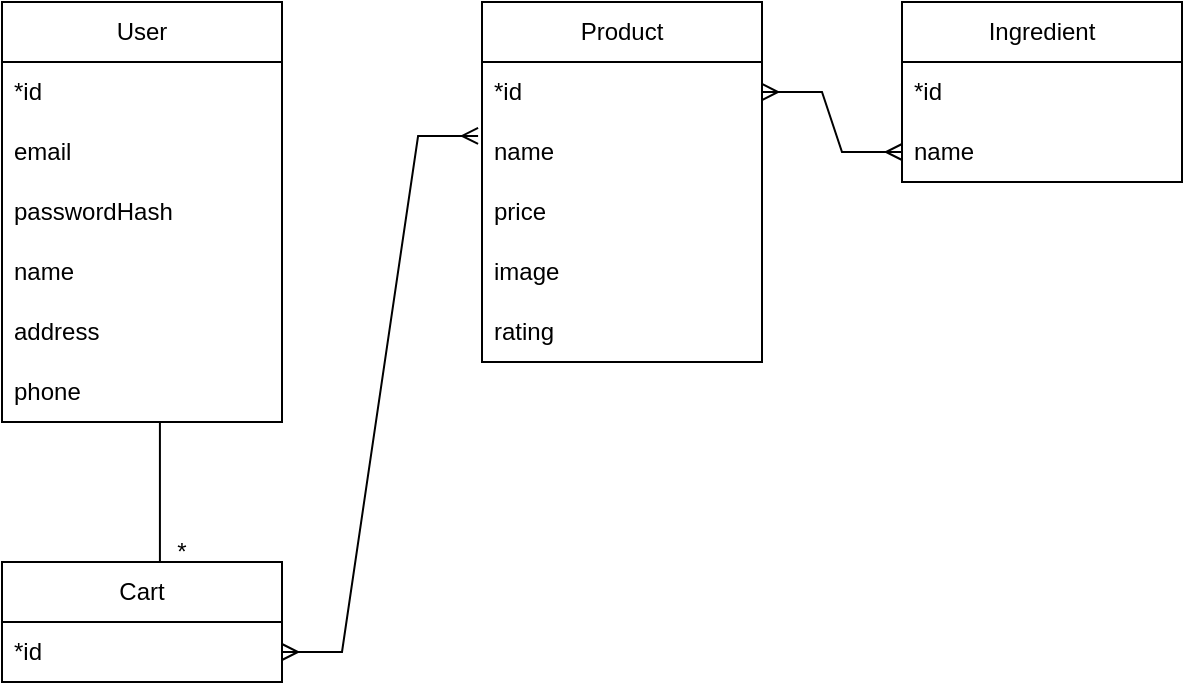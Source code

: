 <mxfile version="27.1.1" pages="2">
  <diagram name="Страница — 1" id="wAlhWeN0OH6Qsw3ty08d">
    <mxGraphModel dx="1426" dy="796" grid="1" gridSize="10" guides="1" tooltips="1" connect="1" arrows="1" fold="1" page="1" pageScale="1" pageWidth="827" pageHeight="1169" math="0" shadow="0">
      <root>
        <mxCell id="0" />
        <mxCell id="1" parent="0" />
        <mxCell id="Yz_bVIn6H3fsKeuEpGRy-1" value="User" style="swimlane;fontStyle=0;childLayout=stackLayout;horizontal=1;startSize=30;horizontalStack=0;resizeParent=1;resizeParentMax=0;resizeLast=0;collapsible=1;marginBottom=0;whiteSpace=wrap;html=1;shadow=0;" vertex="1" parent="1">
          <mxGeometry x="150" y="250" width="140" height="210" as="geometry" />
        </mxCell>
        <mxCell id="Yz_bVIn6H3fsKeuEpGRy-2" value="*id" style="text;strokeColor=none;fillColor=none;align=left;verticalAlign=middle;spacingLeft=4;spacingRight=4;overflow=hidden;points=[[0,0.5],[1,0.5]];portConstraint=eastwest;rotatable=0;whiteSpace=wrap;html=1;" vertex="1" parent="Yz_bVIn6H3fsKeuEpGRy-1">
          <mxGeometry y="30" width="140" height="30" as="geometry" />
        </mxCell>
        <mxCell id="Yz_bVIn6H3fsKeuEpGRy-3" value="email" style="text;strokeColor=none;fillColor=none;align=left;verticalAlign=middle;spacingLeft=4;spacingRight=4;overflow=hidden;points=[[0,0.5],[1,0.5]];portConstraint=eastwest;rotatable=0;whiteSpace=wrap;html=1;" vertex="1" parent="Yz_bVIn6H3fsKeuEpGRy-1">
          <mxGeometry y="60" width="140" height="30" as="geometry" />
        </mxCell>
        <mxCell id="Yz_bVIn6H3fsKeuEpGRy-4" value="passwordHash" style="text;strokeColor=none;fillColor=none;align=left;verticalAlign=middle;spacingLeft=4;spacingRight=4;overflow=hidden;points=[[0,0.5],[1,0.5]];portConstraint=eastwest;rotatable=0;whiteSpace=wrap;html=1;" vertex="1" parent="Yz_bVIn6H3fsKeuEpGRy-1">
          <mxGeometry y="90" width="140" height="30" as="geometry" />
        </mxCell>
        <mxCell id="Yz_bVIn6H3fsKeuEpGRy-5" value="name" style="text;strokeColor=none;fillColor=none;align=left;verticalAlign=middle;spacingLeft=4;spacingRight=4;overflow=hidden;points=[[0,0.5],[1,0.5]];portConstraint=eastwest;rotatable=0;whiteSpace=wrap;html=1;" vertex="1" parent="Yz_bVIn6H3fsKeuEpGRy-1">
          <mxGeometry y="120" width="140" height="30" as="geometry" />
        </mxCell>
        <mxCell id="Yz_bVIn6H3fsKeuEpGRy-6" value="address" style="text;strokeColor=none;fillColor=none;align=left;verticalAlign=middle;spacingLeft=4;spacingRight=4;overflow=hidden;points=[[0,0.5],[1,0.5]];portConstraint=eastwest;rotatable=0;whiteSpace=wrap;html=1;" vertex="1" parent="Yz_bVIn6H3fsKeuEpGRy-1">
          <mxGeometry y="150" width="140" height="30" as="geometry" />
        </mxCell>
        <mxCell id="Yz_bVIn6H3fsKeuEpGRy-7" value="phone" style="text;strokeColor=none;fillColor=none;align=left;verticalAlign=middle;spacingLeft=4;spacingRight=4;overflow=hidden;points=[[0,0.5],[1,0.5]];portConstraint=eastwest;rotatable=0;whiteSpace=wrap;html=1;" vertex="1" parent="Yz_bVIn6H3fsKeuEpGRy-1">
          <mxGeometry y="180" width="140" height="30" as="geometry" />
        </mxCell>
        <mxCell id="Yz_bVIn6H3fsKeuEpGRy-8" value="Product" style="swimlane;fontStyle=0;childLayout=stackLayout;horizontal=1;startSize=30;horizontalStack=0;resizeParent=1;resizeParentMax=0;resizeLast=0;collapsible=1;marginBottom=0;whiteSpace=wrap;html=1;" vertex="1" parent="1">
          <mxGeometry x="390" y="250" width="140" height="180" as="geometry" />
        </mxCell>
        <mxCell id="Yz_bVIn6H3fsKeuEpGRy-9" value="*id" style="text;strokeColor=none;fillColor=none;align=left;verticalAlign=middle;spacingLeft=4;spacingRight=4;overflow=hidden;points=[[0,0.5],[1,0.5]];portConstraint=eastwest;rotatable=0;whiteSpace=wrap;html=1;" vertex="1" parent="Yz_bVIn6H3fsKeuEpGRy-8">
          <mxGeometry y="30" width="140" height="30" as="geometry" />
        </mxCell>
        <mxCell id="Yz_bVIn6H3fsKeuEpGRy-10" value="name" style="text;strokeColor=none;fillColor=none;align=left;verticalAlign=middle;spacingLeft=4;spacingRight=4;overflow=hidden;points=[[0,0.5],[1,0.5]];portConstraint=eastwest;rotatable=0;whiteSpace=wrap;html=1;" vertex="1" parent="Yz_bVIn6H3fsKeuEpGRy-8">
          <mxGeometry y="60" width="140" height="30" as="geometry" />
        </mxCell>
        <mxCell id="Yz_bVIn6H3fsKeuEpGRy-11" value="price" style="text;strokeColor=none;fillColor=none;align=left;verticalAlign=middle;spacingLeft=4;spacingRight=4;overflow=hidden;points=[[0,0.5],[1,0.5]];portConstraint=eastwest;rotatable=0;whiteSpace=wrap;html=1;" vertex="1" parent="Yz_bVIn6H3fsKeuEpGRy-8">
          <mxGeometry y="90" width="140" height="30" as="geometry" />
        </mxCell>
        <mxCell id="6AQ2TJbqIioaMqW5hmTo-1" value="image" style="text;strokeColor=none;fillColor=none;align=left;verticalAlign=middle;spacingLeft=4;spacingRight=4;overflow=hidden;points=[[0,0.5],[1,0.5]];portConstraint=eastwest;rotatable=0;whiteSpace=wrap;html=1;" vertex="1" parent="Yz_bVIn6H3fsKeuEpGRy-8">
          <mxGeometry y="120" width="140" height="30" as="geometry" />
        </mxCell>
        <mxCell id="6AQ2TJbqIioaMqW5hmTo-2" value="rating" style="text;strokeColor=none;fillColor=none;align=left;verticalAlign=middle;spacingLeft=4;spacingRight=4;overflow=hidden;points=[[0,0.5],[1,0.5]];portConstraint=eastwest;rotatable=0;whiteSpace=wrap;html=1;" vertex="1" parent="Yz_bVIn6H3fsKeuEpGRy-8">
          <mxGeometry y="150" width="140" height="30" as="geometry" />
        </mxCell>
        <mxCell id="Yz_bVIn6H3fsKeuEpGRy-12" value="Ingredient" style="swimlane;fontStyle=0;childLayout=stackLayout;horizontal=1;startSize=30;horizontalStack=0;resizeParent=1;resizeParentMax=0;resizeLast=0;collapsible=1;marginBottom=0;whiteSpace=wrap;html=1;" vertex="1" parent="1">
          <mxGeometry x="600" y="250" width="140" height="90" as="geometry" />
        </mxCell>
        <mxCell id="Yz_bVIn6H3fsKeuEpGRy-13" value="*id" style="text;strokeColor=none;fillColor=none;align=left;verticalAlign=middle;spacingLeft=4;spacingRight=4;overflow=hidden;points=[[0,0.5],[1,0.5]];portConstraint=eastwest;rotatable=0;whiteSpace=wrap;html=1;" vertex="1" parent="Yz_bVIn6H3fsKeuEpGRy-12">
          <mxGeometry y="30" width="140" height="30" as="geometry" />
        </mxCell>
        <mxCell id="Yz_bVIn6H3fsKeuEpGRy-14" value="name" style="text;strokeColor=none;fillColor=none;align=left;verticalAlign=middle;spacingLeft=4;spacingRight=4;overflow=hidden;points=[[0,0.5],[1,0.5]];portConstraint=eastwest;rotatable=0;whiteSpace=wrap;html=1;" vertex="1" parent="Yz_bVIn6H3fsKeuEpGRy-12">
          <mxGeometry y="60" width="140" height="30" as="geometry" />
        </mxCell>
        <mxCell id="Yz_bVIn6H3fsKeuEpGRy-15" value="Cart" style="swimlane;fontStyle=0;childLayout=stackLayout;horizontal=1;startSize=30;horizontalStack=0;resizeParent=1;resizeParentMax=0;resizeLast=0;collapsible=1;marginBottom=0;whiteSpace=wrap;html=1;" vertex="1" parent="1">
          <mxGeometry x="150" y="530" width="140" height="60" as="geometry" />
        </mxCell>
        <mxCell id="Yz_bVIn6H3fsKeuEpGRy-16" value="*id" style="text;strokeColor=none;fillColor=none;align=left;verticalAlign=middle;spacingLeft=4;spacingRight=4;overflow=hidden;points=[[0,0.5],[1,0.5]];portConstraint=eastwest;rotatable=0;whiteSpace=wrap;html=1;" vertex="1" parent="Yz_bVIn6H3fsKeuEpGRy-15">
          <mxGeometry y="30" width="140" height="30" as="geometry" />
        </mxCell>
        <mxCell id="Yz_bVIn6H3fsKeuEpGRy-18" value="" style="endArrow=none;html=1;rounded=0;exitX=0.564;exitY=0;exitDx=0;exitDy=0;exitPerimeter=0;entryX=0.564;entryY=1;entryDx=0;entryDy=0;entryPerimeter=0;" edge="1" parent="1" source="Yz_bVIn6H3fsKeuEpGRy-15" target="Yz_bVIn6H3fsKeuEpGRy-7">
          <mxGeometry width="50" height="50" relative="1" as="geometry">
            <mxPoint x="230" y="520" as="sourcePoint" />
            <mxPoint x="226" y="460" as="targetPoint" />
          </mxGeometry>
        </mxCell>
        <mxCell id="Yz_bVIn6H3fsKeuEpGRy-21" value="" style="edgeStyle=entityRelationEdgeStyle;fontSize=12;html=1;endArrow=ERmany;startArrow=ERmany;rounded=0;exitX=1;exitY=0.5;exitDx=0;exitDy=0;entryX=-0.014;entryY=0.233;entryDx=0;entryDy=0;entryPerimeter=0;" edge="1" parent="1" source="Yz_bVIn6H3fsKeuEpGRy-16" target="Yz_bVIn6H3fsKeuEpGRy-10">
          <mxGeometry width="100" height="100" relative="1" as="geometry">
            <mxPoint x="370" y="520" as="sourcePoint" />
            <mxPoint x="470" y="420" as="targetPoint" />
          </mxGeometry>
        </mxCell>
        <mxCell id="CCHoUn_4gSJv00GIxwxm-1" value="" style="edgeStyle=entityRelationEdgeStyle;fontSize=12;html=1;endArrow=ERmany;startArrow=ERmany;rounded=0;entryX=0;entryY=0.5;entryDx=0;entryDy=0;exitX=1;exitY=0.5;exitDx=0;exitDy=0;" edge="1" parent="1" source="Yz_bVIn6H3fsKeuEpGRy-9" target="Yz_bVIn6H3fsKeuEpGRy-14">
          <mxGeometry width="100" height="100" relative="1" as="geometry">
            <mxPoint x="360" y="500" as="sourcePoint" />
            <mxPoint x="460" y="400" as="targetPoint" />
          </mxGeometry>
        </mxCell>
        <mxCell id="4IJTc8bza7SG5bcJzypR-1" value="*" style="text;html=1;align=center;verticalAlign=middle;whiteSpace=wrap;rounded=0;" vertex="1" parent="1">
          <mxGeometry x="210" y="510" width="60" height="30" as="geometry" />
        </mxCell>
      </root>
    </mxGraphModel>
  </diagram>
  <diagram id="grhsXxufF0jRYLc6HCD2" name="Страница — 2">
    <mxGraphModel dx="1426" dy="796" grid="1" gridSize="10" guides="1" tooltips="1" connect="1" arrows="1" fold="1" page="1" pageScale="1" pageWidth="827" pageHeight="1169" math="0" shadow="0">
      <root>
        <mxCell id="0" />
        <mxCell id="1" parent="0" />
        <mxCell id="Uo1yMfhNl0HHkxEWDvfn-1" value="User" style="swimlane;fontStyle=0;childLayout=stackLayout;horizontal=1;startSize=30;horizontalStack=0;resizeParent=1;resizeParentMax=0;resizeLast=0;collapsible=1;marginBottom=0;whiteSpace=wrap;html=1;shadow=0;" vertex="1" parent="1">
          <mxGeometry x="140" y="190" width="140" height="210" as="geometry" />
        </mxCell>
        <mxCell id="Uo1yMfhNl0HHkxEWDvfn-2" value="*id" style="text;strokeColor=none;fillColor=none;align=left;verticalAlign=middle;spacingLeft=4;spacingRight=4;overflow=hidden;points=[[0,0.5],[1,0.5]];portConstraint=eastwest;rotatable=0;whiteSpace=wrap;html=1;" vertex="1" parent="Uo1yMfhNl0HHkxEWDvfn-1">
          <mxGeometry y="30" width="140" height="30" as="geometry" />
        </mxCell>
        <mxCell id="Uo1yMfhNl0HHkxEWDvfn-3" value="email" style="text;strokeColor=none;fillColor=none;align=left;verticalAlign=middle;spacingLeft=4;spacingRight=4;overflow=hidden;points=[[0,0.5],[1,0.5]];portConstraint=eastwest;rotatable=0;whiteSpace=wrap;html=1;" vertex="1" parent="Uo1yMfhNl0HHkxEWDvfn-1">
          <mxGeometry y="60" width="140" height="30" as="geometry" />
        </mxCell>
        <mxCell id="Uo1yMfhNl0HHkxEWDvfn-4" value="passwordHash" style="text;strokeColor=none;fillColor=none;align=left;verticalAlign=middle;spacingLeft=4;spacingRight=4;overflow=hidden;points=[[0,0.5],[1,0.5]];portConstraint=eastwest;rotatable=0;whiteSpace=wrap;html=1;" vertex="1" parent="Uo1yMfhNl0HHkxEWDvfn-1">
          <mxGeometry y="90" width="140" height="30" as="geometry" />
        </mxCell>
        <mxCell id="Uo1yMfhNl0HHkxEWDvfn-5" value="name" style="text;strokeColor=none;fillColor=none;align=left;verticalAlign=middle;spacingLeft=4;spacingRight=4;overflow=hidden;points=[[0,0.5],[1,0.5]];portConstraint=eastwest;rotatable=0;whiteSpace=wrap;html=1;" vertex="1" parent="Uo1yMfhNl0HHkxEWDvfn-1">
          <mxGeometry y="120" width="140" height="30" as="geometry" />
        </mxCell>
        <mxCell id="Uo1yMfhNl0HHkxEWDvfn-6" value="address" style="text;strokeColor=none;fillColor=none;align=left;verticalAlign=middle;spacingLeft=4;spacingRight=4;overflow=hidden;points=[[0,0.5],[1,0.5]];portConstraint=eastwest;rotatable=0;whiteSpace=wrap;html=1;" vertex="1" parent="Uo1yMfhNl0HHkxEWDvfn-1">
          <mxGeometry y="150" width="140" height="30" as="geometry" />
        </mxCell>
        <mxCell id="Uo1yMfhNl0HHkxEWDvfn-7" value="phone" style="text;strokeColor=none;fillColor=none;align=left;verticalAlign=middle;spacingLeft=4;spacingRight=4;overflow=hidden;points=[[0,0.5],[1,0.5]];portConstraint=eastwest;rotatable=0;whiteSpace=wrap;html=1;" vertex="1" parent="Uo1yMfhNl0HHkxEWDvfn-1">
          <mxGeometry y="180" width="140" height="30" as="geometry" />
        </mxCell>
        <mxCell id="Uo1yMfhNl0HHkxEWDvfn-8" value="Product" style="swimlane;fontStyle=0;childLayout=stackLayout;horizontal=1;startSize=30;horizontalStack=0;resizeParent=1;resizeParentMax=0;resizeLast=0;collapsible=1;marginBottom=0;whiteSpace=wrap;html=1;" vertex="1" parent="1">
          <mxGeometry x="380" y="190" width="140" height="180" as="geometry" />
        </mxCell>
        <mxCell id="Uo1yMfhNl0HHkxEWDvfn-9" value="*id" style="text;strokeColor=none;fillColor=none;align=left;verticalAlign=middle;spacingLeft=4;spacingRight=4;overflow=hidden;points=[[0,0.5],[1,0.5]];portConstraint=eastwest;rotatable=0;whiteSpace=wrap;html=1;" vertex="1" parent="Uo1yMfhNl0HHkxEWDvfn-8">
          <mxGeometry y="30" width="140" height="30" as="geometry" />
        </mxCell>
        <mxCell id="Uo1yMfhNl0HHkxEWDvfn-10" value="name" style="text;strokeColor=none;fillColor=none;align=left;verticalAlign=middle;spacingLeft=4;spacingRight=4;overflow=hidden;points=[[0,0.5],[1,0.5]];portConstraint=eastwest;rotatable=0;whiteSpace=wrap;html=1;" vertex="1" parent="Uo1yMfhNl0HHkxEWDvfn-8">
          <mxGeometry y="60" width="140" height="30" as="geometry" />
        </mxCell>
        <mxCell id="Uo1yMfhNl0HHkxEWDvfn-11" value="price" style="text;strokeColor=none;fillColor=none;align=left;verticalAlign=middle;spacingLeft=4;spacingRight=4;overflow=hidden;points=[[0,0.5],[1,0.5]];portConstraint=eastwest;rotatable=0;whiteSpace=wrap;html=1;" vertex="1" parent="Uo1yMfhNl0HHkxEWDvfn-8">
          <mxGeometry y="90" width="140" height="30" as="geometry" />
        </mxCell>
        <mxCell id="0mu-viyWtG1G61bADKrE-2" value="image" style="text;strokeColor=none;fillColor=none;align=left;verticalAlign=middle;spacingLeft=4;spacingRight=4;overflow=hidden;points=[[0,0.5],[1,0.5]];portConstraint=eastwest;rotatable=0;whiteSpace=wrap;html=1;" vertex="1" parent="Uo1yMfhNl0HHkxEWDvfn-8">
          <mxGeometry y="120" width="140" height="30" as="geometry" />
        </mxCell>
        <mxCell id="0mu-viyWtG1G61bADKrE-1" value="rating" style="text;strokeColor=none;fillColor=none;align=left;verticalAlign=middle;spacingLeft=4;spacingRight=4;overflow=hidden;points=[[0,0.5],[1,0.5]];portConstraint=eastwest;rotatable=0;whiteSpace=wrap;html=1;" vertex="1" parent="Uo1yMfhNl0HHkxEWDvfn-8">
          <mxGeometry y="150" width="140" height="30" as="geometry" />
        </mxCell>
        <mxCell id="Uo1yMfhNl0HHkxEWDvfn-12" value="Ingredient" style="swimlane;fontStyle=0;childLayout=stackLayout;horizontal=1;startSize=30;horizontalStack=0;resizeParent=1;resizeParentMax=0;resizeLast=0;collapsible=1;marginBottom=0;whiteSpace=wrap;html=1;" vertex="1" parent="1">
          <mxGeometry x="600" y="190" width="140" height="90" as="geometry" />
        </mxCell>
        <mxCell id="Uo1yMfhNl0HHkxEWDvfn-13" value="*id" style="text;strokeColor=none;fillColor=none;align=left;verticalAlign=middle;spacingLeft=4;spacingRight=4;overflow=hidden;points=[[0,0.5],[1,0.5]];portConstraint=eastwest;rotatable=0;whiteSpace=wrap;html=1;" vertex="1" parent="Uo1yMfhNl0HHkxEWDvfn-12">
          <mxGeometry y="30" width="140" height="30" as="geometry" />
        </mxCell>
        <mxCell id="Uo1yMfhNl0HHkxEWDvfn-14" value="name" style="text;strokeColor=none;fillColor=none;align=left;verticalAlign=middle;spacingLeft=4;spacingRight=4;overflow=hidden;points=[[0,0.5],[1,0.5]];portConstraint=eastwest;rotatable=0;whiteSpace=wrap;html=1;" vertex="1" parent="Uo1yMfhNl0HHkxEWDvfn-12">
          <mxGeometry y="60" width="140" height="30" as="geometry" />
        </mxCell>
        <mxCell id="Uo1yMfhNl0HHkxEWDvfn-15" value="Cart" style="swimlane;fontStyle=0;childLayout=stackLayout;horizontal=1;startSize=30;horizontalStack=0;resizeParent=1;resizeParentMax=0;resizeLast=0;collapsible=1;marginBottom=0;whiteSpace=wrap;html=1;" vertex="1" parent="1">
          <mxGeometry x="140" y="470" width="140" height="90" as="geometry" />
        </mxCell>
        <mxCell id="Uo1yMfhNl0HHkxEWDvfn-16" value="*id" style="text;strokeColor=none;fillColor=none;align=left;verticalAlign=middle;spacingLeft=4;spacingRight=4;overflow=hidden;points=[[0,0.5],[1,0.5]];portConstraint=eastwest;rotatable=0;whiteSpace=wrap;html=1;" vertex="1" parent="Uo1yMfhNl0HHkxEWDvfn-15">
          <mxGeometry y="30" width="140" height="30" as="geometry" />
        </mxCell>
        <mxCell id="Uo1yMfhNl0HHkxEWDvfn-17" value="userId" style="text;strokeColor=none;fillColor=none;align=left;verticalAlign=middle;spacingLeft=4;spacingRight=4;overflow=hidden;points=[[0,0.5],[1,0.5]];portConstraint=eastwest;rotatable=0;whiteSpace=wrap;html=1;" vertex="1" parent="Uo1yMfhNl0HHkxEWDvfn-15">
          <mxGeometry y="60" width="140" height="30" as="geometry" />
        </mxCell>
        <mxCell id="rbnYCOdwKNq0WO4ajzM5-1" value="CartItem" style="swimlane;fontStyle=0;childLayout=stackLayout;horizontal=1;startSize=26;horizontalStack=0;resizeParent=1;resizeParentMax=0;resizeLast=0;collapsible=1;marginBottom=0;align=center;fontSize=14;" vertex="1" parent="1">
          <mxGeometry x="334" y="474" width="160" height="86" as="geometry" />
        </mxCell>
        <mxCell id="rbnYCOdwKNq0WO4ajzM5-2" value="*cartId" style="text;strokeColor=none;fillColor=none;spacingLeft=4;spacingRight=4;overflow=hidden;rotatable=0;points=[[0,0.5],[1,0.5]];portConstraint=eastwest;fontSize=12;whiteSpace=wrap;html=1;" vertex="1" parent="rbnYCOdwKNq0WO4ajzM5-1">
          <mxGeometry y="26" width="160" height="30" as="geometry" />
        </mxCell>
        <mxCell id="rbnYCOdwKNq0WO4ajzM5-3" value="*productId" style="text;strokeColor=none;fillColor=none;spacingLeft=4;spacingRight=4;overflow=hidden;rotatable=0;points=[[0,0.5],[1,0.5]];portConstraint=eastwest;fontSize=12;whiteSpace=wrap;html=1;" vertex="1" parent="rbnYCOdwKNq0WO4ajzM5-1">
          <mxGeometry y="56" width="160" height="30" as="geometry" />
        </mxCell>
        <mxCell id="rbnYCOdwKNq0WO4ajzM5-5" style="edgeStyle=orthogonalEdgeStyle;rounded=0;orthogonalLoop=1;jettySize=auto;html=1;" edge="1" parent="1" source="rbnYCOdwKNq0WO4ajzM5-2" target="Uo1yMfhNl0HHkxEWDvfn-16">
          <mxGeometry relative="1" as="geometry" />
        </mxCell>
        <mxCell id="rbnYCOdwKNq0WO4ajzM5-6" style="edgeStyle=orthogonalEdgeStyle;rounded=0;orthogonalLoop=1;jettySize=auto;html=1;" edge="1" parent="1" source="rbnYCOdwKNq0WO4ajzM5-3" target="Uo1yMfhNl0HHkxEWDvfn-9">
          <mxGeometry relative="1" as="geometry" />
        </mxCell>
        <mxCell id="rbnYCOdwKNq0WO4ajzM5-7" style="edgeStyle=orthogonalEdgeStyle;rounded=0;orthogonalLoop=1;jettySize=auto;html=1;entryX=0;entryY=0.5;entryDx=0;entryDy=0;" edge="1" parent="1" source="Uo1yMfhNl0HHkxEWDvfn-17" target="Uo1yMfhNl0HHkxEWDvfn-2">
          <mxGeometry relative="1" as="geometry" />
        </mxCell>
        <mxCell id="tNxcmD-3q0niNPMdel5M-1" value="ProductIngredient" style="swimlane;fontStyle=0;childLayout=stackLayout;horizontal=1;startSize=26;horizontalStack=0;resizeParent=1;resizeParentMax=0;resizeLast=0;collapsible=1;marginBottom=0;align=center;fontSize=14;" vertex="1" parent="1">
          <mxGeometry x="570" y="340" width="160" height="86" as="geometry" />
        </mxCell>
        <mxCell id="tNxcmD-3q0niNPMdel5M-3" value="*produсtId" style="text;strokeColor=none;fillColor=none;spacingLeft=4;spacingRight=4;overflow=hidden;rotatable=0;points=[[0,0.5],[1,0.5]];portConstraint=eastwest;fontSize=12;whiteSpace=wrap;html=1;" vertex="1" parent="tNxcmD-3q0niNPMdel5M-1">
          <mxGeometry y="26" width="160" height="30" as="geometry" />
        </mxCell>
        <mxCell id="tNxcmD-3q0niNPMdel5M-4" value="*ingredientId" style="text;strokeColor=none;fillColor=none;spacingLeft=4;spacingRight=4;overflow=hidden;rotatable=0;points=[[0,0.5],[1,0.5]];portConstraint=eastwest;fontSize=12;whiteSpace=wrap;html=1;" vertex="1" parent="tNxcmD-3q0niNPMdel5M-1">
          <mxGeometry y="56" width="160" height="30" as="geometry" />
        </mxCell>
        <mxCell id="tNxcmD-3q0niNPMdel5M-5" style="edgeStyle=orthogonalEdgeStyle;rounded=0;orthogonalLoop=1;jettySize=auto;html=1;entryX=1;entryY=0.5;entryDx=0;entryDy=0;" edge="1" parent="1" source="tNxcmD-3q0niNPMdel5M-4" target="Uo1yMfhNl0HHkxEWDvfn-13">
          <mxGeometry relative="1" as="geometry" />
        </mxCell>
        <mxCell id="tNxcmD-3q0niNPMdel5M-6" style="edgeStyle=orthogonalEdgeStyle;rounded=0;orthogonalLoop=1;jettySize=auto;html=1;entryX=1;entryY=0.5;entryDx=0;entryDy=0;" edge="1" parent="1" source="tNxcmD-3q0niNPMdel5M-3" target="Uo1yMfhNl0HHkxEWDvfn-9">
          <mxGeometry relative="1" as="geometry" />
        </mxCell>
      </root>
    </mxGraphModel>
  </diagram>
</mxfile>
